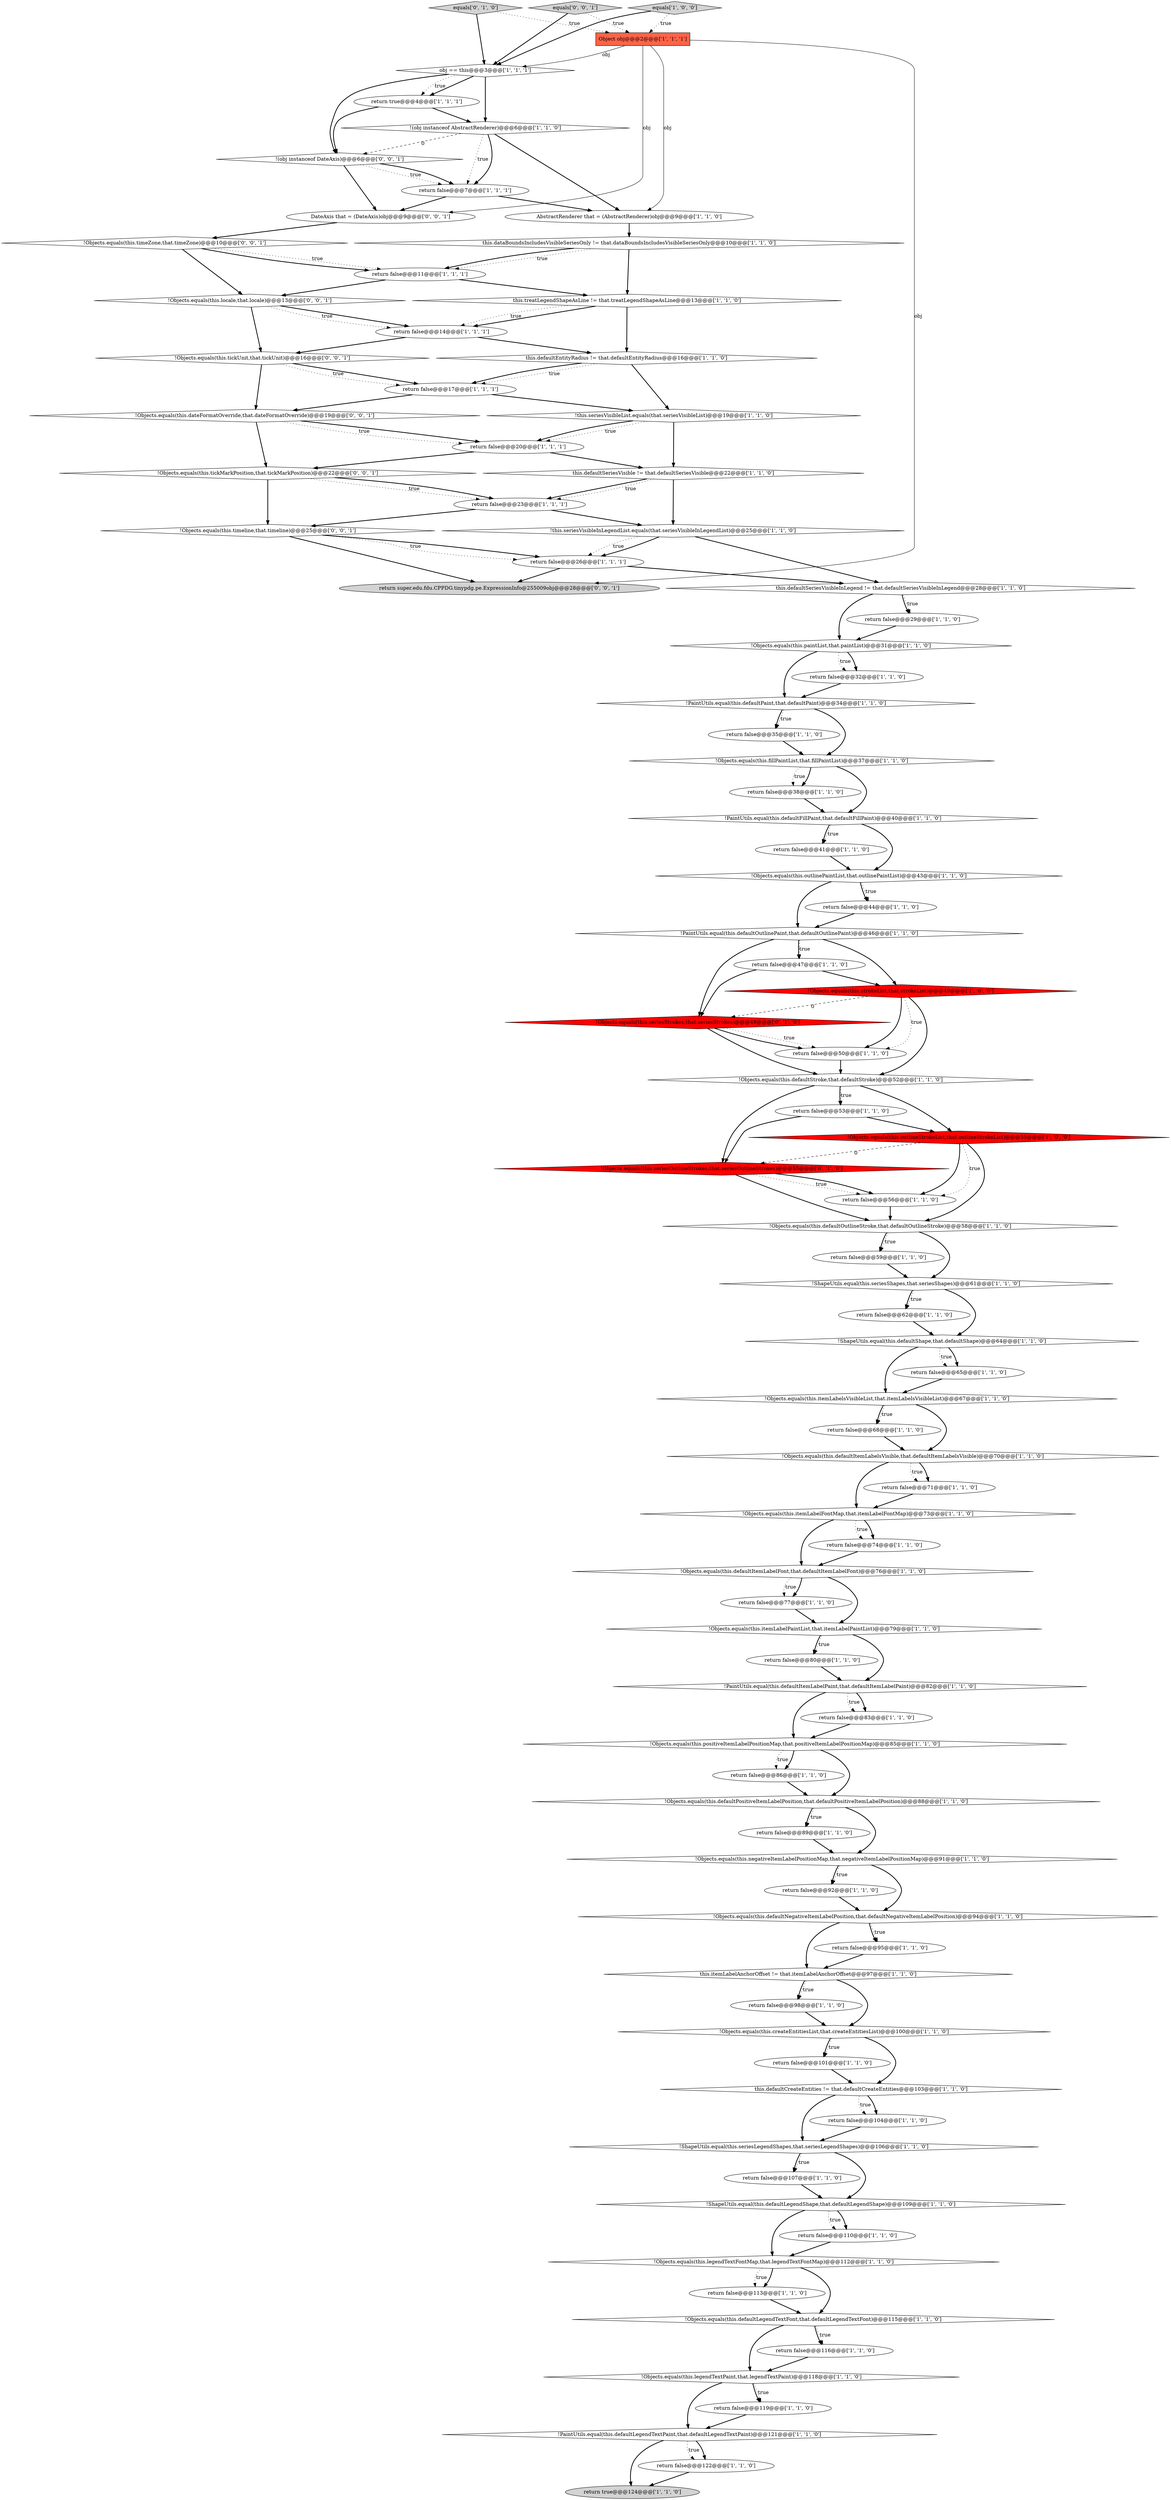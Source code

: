 digraph {
92 [style = filled, label = "return super.edu.fdu.CPPDG.tinypdg.pe.ExpressionInfo@255009obj@@@28@@@['0', '0', '1']", fillcolor = lightgray, shape = ellipse image = "AAA0AAABBB3BBB"];
88 [style = filled, label = "!(obj instanceof DateAxis)@@@6@@@['0', '0', '1']", fillcolor = white, shape = diamond image = "AAA0AAABBB3BBB"];
6 [style = filled, label = "Object obj@@@2@@@['1', '1', '1']", fillcolor = tomato, shape = box image = "AAA0AAABBB1BBB"];
34 [style = filled, label = "!PaintUtils.equal(this.defaultItemLabelPaint,that.defaultItemLabelPaint)@@@82@@@['1', '1', '0']", fillcolor = white, shape = diamond image = "AAA0AAABBB1BBB"];
43 [style = filled, label = "return false@@@68@@@['1', '1', '0']", fillcolor = white, shape = ellipse image = "AAA0AAABBB1BBB"];
50 [style = filled, label = "this.defaultSeriesVisibleInLegend != that.defaultSeriesVisibleInLegend@@@28@@@['1', '1', '0']", fillcolor = white, shape = diamond image = "AAA0AAABBB1BBB"];
82 [style = filled, label = "!Objects.equals(this.defaultLegendTextFont,that.defaultLegendTextFont)@@@115@@@['1', '1', '0']", fillcolor = white, shape = diamond image = "AAA0AAABBB1BBB"];
79 [style = filled, label = "equals['1', '0', '0']", fillcolor = lightgray, shape = diamond image = "AAA0AAABBB1BBB"];
16 [style = filled, label = "!Objects.equals(this.outlinePaintList,that.outlinePaintList)@@@43@@@['1', '1', '0']", fillcolor = white, shape = diamond image = "AAA0AAABBB1BBB"];
47 [style = filled, label = "!Objects.equals(this.itemLabelFontMap,that.itemLabelFontMap)@@@73@@@['1', '1', '0']", fillcolor = white, shape = diamond image = "AAA0AAABBB1BBB"];
25 [style = filled, label = "return false@@@86@@@['1', '1', '0']", fillcolor = white, shape = ellipse image = "AAA0AAABBB1BBB"];
27 [style = filled, label = "!this.seriesVisibleInLegendList.equals(that.seriesVisibleInLegendList)@@@25@@@['1', '1', '0']", fillcolor = white, shape = diamond image = "AAA0AAABBB1BBB"];
22 [style = filled, label = "!Objects.equals(this.paintList,that.paintList)@@@31@@@['1', '1', '0']", fillcolor = white, shape = diamond image = "AAA0AAABBB1BBB"];
63 [style = filled, label = "!PaintUtils.equal(this.defaultLegendTextPaint,that.defaultLegendTextPaint)@@@121@@@['1', '1', '0']", fillcolor = white, shape = diamond image = "AAA0AAABBB1BBB"];
42 [style = filled, label = "return false@@@50@@@['1', '1', '0']", fillcolor = white, shape = ellipse image = "AAA0AAABBB1BBB"];
70 [style = filled, label = "return false@@@59@@@['1', '1', '0']", fillcolor = white, shape = ellipse image = "AAA0AAABBB1BBB"];
31 [style = filled, label = "return false@@@98@@@['1', '1', '0']", fillcolor = white, shape = ellipse image = "AAA0AAABBB1BBB"];
38 [style = filled, label = "return false@@@11@@@['1', '1', '1']", fillcolor = white, shape = ellipse image = "AAA0AAABBB1BBB"];
29 [style = filled, label = "return false@@@62@@@['1', '1', '0']", fillcolor = white, shape = ellipse image = "AAA0AAABBB1BBB"];
62 [style = filled, label = "return false@@@89@@@['1', '1', '0']", fillcolor = white, shape = ellipse image = "AAA0AAABBB1BBB"];
86 [style = filled, label = "!Objects.equals(this.seriesStrokes,that.seriesStrokes)@@@49@@@['0', '1', '0']", fillcolor = red, shape = diamond image = "AAA1AAABBB2BBB"];
40 [style = filled, label = "return false@@@80@@@['1', '1', '0']", fillcolor = white, shape = ellipse image = "AAA0AAABBB1BBB"];
15 [style = filled, label = "!Objects.equals(this.itemLabelPaintList,that.itemLabelPaintList)@@@79@@@['1', '1', '0']", fillcolor = white, shape = diamond image = "AAA0AAABBB1BBB"];
5 [style = filled, label = "!Objects.equals(this.defaultStroke,that.defaultStroke)@@@52@@@['1', '1', '0']", fillcolor = white, shape = diamond image = "AAA0AAABBB1BBB"];
13 [style = filled, label = "return false@@@26@@@['1', '1', '1']", fillcolor = white, shape = ellipse image = "AAA0AAABBB1BBB"];
39 [style = filled, label = "return false@@@35@@@['1', '1', '0']", fillcolor = white, shape = ellipse image = "AAA0AAABBB1BBB"];
0 [style = filled, label = "return false@@@77@@@['1', '1', '0']", fillcolor = white, shape = ellipse image = "AAA0AAABBB1BBB"];
57 [style = filled, label = "return false@@@122@@@['1', '1', '0']", fillcolor = white, shape = ellipse image = "AAA0AAABBB1BBB"];
17 [style = filled, label = "!ShapeUtils.equal(this.defaultShape,that.defaultShape)@@@64@@@['1', '1', '0']", fillcolor = white, shape = diamond image = "AAA0AAABBB1BBB"];
76 [style = filled, label = "return false@@@101@@@['1', '1', '0']", fillcolor = white, shape = ellipse image = "AAA0AAABBB1BBB"];
66 [style = filled, label = "return false@@@7@@@['1', '1', '1']", fillcolor = white, shape = ellipse image = "AAA0AAABBB1BBB"];
65 [style = filled, label = "return false@@@14@@@['1', '1', '1']", fillcolor = white, shape = ellipse image = "AAA0AAABBB1BBB"];
45 [style = filled, label = "return false@@@92@@@['1', '1', '0']", fillcolor = white, shape = ellipse image = "AAA0AAABBB1BBB"];
11 [style = filled, label = "this.itemLabelAnchorOffset != that.itemLabelAnchorOffset@@@97@@@['1', '1', '0']", fillcolor = white, shape = diamond image = "AAA0AAABBB1BBB"];
54 [style = filled, label = "return false@@@116@@@['1', '1', '0']", fillcolor = white, shape = ellipse image = "AAA0AAABBB1BBB"];
61 [style = filled, label = "!Objects.equals(this.createEntitiesList,that.createEntitiesList)@@@100@@@['1', '1', '0']", fillcolor = white, shape = diamond image = "AAA0AAABBB1BBB"];
30 [style = filled, label = "return false@@@65@@@['1', '1', '0']", fillcolor = white, shape = ellipse image = "AAA0AAABBB1BBB"];
68 [style = filled, label = "!Objects.equals(this.defaultItemLabelsVisible,that.defaultItemLabelsVisible)@@@70@@@['1', '1', '0']", fillcolor = white, shape = diamond image = "AAA0AAABBB1BBB"];
19 [style = filled, label = "!PaintUtils.equal(this.defaultOutlinePaint,that.defaultOutlinePaint)@@@46@@@['1', '1', '0']", fillcolor = white, shape = diamond image = "AAA0AAABBB1BBB"];
37 [style = filled, label = "return false@@@38@@@['1', '1', '0']", fillcolor = white, shape = ellipse image = "AAA0AAABBB1BBB"];
78 [style = filled, label = "return false@@@107@@@['1', '1', '0']", fillcolor = white, shape = ellipse image = "AAA0AAABBB1BBB"];
7 [style = filled, label = "this.dataBoundsIncludesVisibleSeriesOnly != that.dataBoundsIncludesVisibleSeriesOnly@@@10@@@['1', '1', '0']", fillcolor = white, shape = diamond image = "AAA0AAABBB1BBB"];
8 [style = filled, label = "!Objects.equals(this.outlineStrokeList,that.outlineStrokeList)@@@55@@@['1', '0', '0']", fillcolor = red, shape = diamond image = "AAA1AAABBB1BBB"];
46 [style = filled, label = "this.defaultEntityRadius != that.defaultEntityRadius@@@16@@@['1', '1', '0']", fillcolor = white, shape = diamond image = "AAA0AAABBB1BBB"];
72 [style = filled, label = "return false@@@113@@@['1', '1', '0']", fillcolor = white, shape = ellipse image = "AAA0AAABBB1BBB"];
41 [style = filled, label = "return false@@@47@@@['1', '1', '0']", fillcolor = white, shape = ellipse image = "AAA0AAABBB1BBB"];
75 [style = filled, label = "!Objects.equals(this.defaultPositiveItemLabelPosition,that.defaultPositiveItemLabelPosition)@@@88@@@['1', '1', '0']", fillcolor = white, shape = diamond image = "AAA0AAABBB1BBB"];
14 [style = filled, label = "return false@@@56@@@['1', '1', '0']", fillcolor = white, shape = ellipse image = "AAA0AAABBB1BBB"];
67 [style = filled, label = "return false@@@32@@@['1', '1', '0']", fillcolor = white, shape = ellipse image = "AAA0AAABBB1BBB"];
26 [style = filled, label = "!Objects.equals(this.defaultNegativeItemLabelPosition,that.defaultNegativeItemLabelPosition)@@@94@@@['1', '1', '0']", fillcolor = white, shape = diamond image = "AAA0AAABBB1BBB"];
69 [style = filled, label = "return false@@@20@@@['1', '1', '1']", fillcolor = white, shape = ellipse image = "AAA0AAABBB1BBB"];
2 [style = filled, label = "obj == this@@@3@@@['1', '1', '1']", fillcolor = white, shape = diamond image = "AAA0AAABBB1BBB"];
94 [style = filled, label = "!Objects.equals(this.timeline,that.timeline)@@@25@@@['0', '0', '1']", fillcolor = white, shape = diamond image = "AAA0AAABBB3BBB"];
53 [style = filled, label = "return false@@@41@@@['1', '1', '0']", fillcolor = white, shape = ellipse image = "AAA0AAABBB1BBB"];
93 [style = filled, label = "equals['0', '0', '1']", fillcolor = lightgray, shape = diamond image = "AAA0AAABBB3BBB"];
55 [style = filled, label = "return false@@@17@@@['1', '1', '1']", fillcolor = white, shape = ellipse image = "AAA0AAABBB1BBB"];
95 [style = filled, label = "DateAxis that = (DateAxis)obj@@@9@@@['0', '0', '1']", fillcolor = white, shape = ellipse image = "AAA0AAABBB3BBB"];
9 [style = filled, label = "!Objects.equals(this.strokeList,that.strokeList)@@@49@@@['1', '0', '0']", fillcolor = red, shape = diamond image = "AAA1AAABBB1BBB"];
84 [style = filled, label = "!Objects.equals(this.seriesOutlineStrokes,that.seriesOutlineStrokes)@@@55@@@['0', '1', '0']", fillcolor = red, shape = diamond image = "AAA1AAABBB2BBB"];
32 [style = filled, label = "this.defaultCreateEntities != that.defaultCreateEntities@@@103@@@['1', '1', '0']", fillcolor = white, shape = diamond image = "AAA0AAABBB1BBB"];
60 [style = filled, label = "this.defaultSeriesVisible != that.defaultSeriesVisible@@@22@@@['1', '1', '0']", fillcolor = white, shape = diamond image = "AAA0AAABBB1BBB"];
4 [style = filled, label = "return true@@@4@@@['1', '1', '1']", fillcolor = white, shape = ellipse image = "AAA0AAABBB1BBB"];
23 [style = filled, label = "return false@@@104@@@['1', '1', '0']", fillcolor = white, shape = ellipse image = "AAA0AAABBB1BBB"];
51 [style = filled, label = "!ShapeUtils.equal(this.seriesShapes,that.seriesShapes)@@@61@@@['1', '1', '0']", fillcolor = white, shape = diamond image = "AAA0AAABBB1BBB"];
35 [style = filled, label = "return false@@@71@@@['1', '1', '0']", fillcolor = white, shape = ellipse image = "AAA0AAABBB1BBB"];
36 [style = filled, label = "return false@@@95@@@['1', '1', '0']", fillcolor = white, shape = ellipse image = "AAA0AAABBB1BBB"];
59 [style = filled, label = "this.treatLegendShapeAsLine != that.treatLegendShapeAsLine@@@13@@@['1', '1', '0']", fillcolor = white, shape = diamond image = "AAA0AAABBB1BBB"];
90 [style = filled, label = "!Objects.equals(this.tickUnit,that.tickUnit)@@@16@@@['0', '0', '1']", fillcolor = white, shape = diamond image = "AAA0AAABBB3BBB"];
91 [style = filled, label = "!Objects.equals(this.dateFormatOverride,that.dateFormatOverride)@@@19@@@['0', '0', '1']", fillcolor = white, shape = diamond image = "AAA0AAABBB3BBB"];
73 [style = filled, label = "return true@@@124@@@['1', '1', '0']", fillcolor = lightgray, shape = ellipse image = "AAA0AAABBB1BBB"];
24 [style = filled, label = "!Objects.equals(this.legendTextFontMap,that.legendTextFontMap)@@@112@@@['1', '1', '0']", fillcolor = white, shape = diamond image = "AAA0AAABBB1BBB"];
21 [style = filled, label = "return false@@@23@@@['1', '1', '1']", fillcolor = white, shape = ellipse image = "AAA0AAABBB1BBB"];
18 [style = filled, label = "!Objects.equals(this.legendTextPaint,that.legendTextPaint)@@@118@@@['1', '1', '0']", fillcolor = white, shape = diamond image = "AAA0AAABBB1BBB"];
71 [style = filled, label = "return false@@@29@@@['1', '1', '0']", fillcolor = white, shape = ellipse image = "AAA0AAABBB1BBB"];
74 [style = filled, label = "return false@@@44@@@['1', '1', '0']", fillcolor = white, shape = ellipse image = "AAA0AAABBB1BBB"];
1 [style = filled, label = "!Objects.equals(this.negativeItemLabelPositionMap,that.negativeItemLabelPositionMap)@@@91@@@['1', '1', '0']", fillcolor = white, shape = diamond image = "AAA0AAABBB1BBB"];
48 [style = filled, label = "return false@@@53@@@['1', '1', '0']", fillcolor = white, shape = ellipse image = "AAA0AAABBB1BBB"];
80 [style = filled, label = "AbstractRenderer that = (AbstractRenderer)obj@@@9@@@['1', '1', '0']", fillcolor = white, shape = ellipse image = "AAA0AAABBB1BBB"];
12 [style = filled, label = "!(obj instanceof AbstractRenderer)@@@6@@@['1', '1', '0']", fillcolor = white, shape = diamond image = "AAA0AAABBB1BBB"];
56 [style = filled, label = "!Objects.equals(this.itemLabelsVisibleList,that.itemLabelsVisibleList)@@@67@@@['1', '1', '0']", fillcolor = white, shape = diamond image = "AAA0AAABBB1BBB"];
52 [style = filled, label = "!ShapeUtils.equal(this.defaultLegendShape,that.defaultLegendShape)@@@109@@@['1', '1', '0']", fillcolor = white, shape = diamond image = "AAA0AAABBB1BBB"];
96 [style = filled, label = "!Objects.equals(this.timeZone,that.timeZone)@@@10@@@['0', '0', '1']", fillcolor = white, shape = diamond image = "AAA0AAABBB3BBB"];
87 [style = filled, label = "!Objects.equals(this.tickMarkPosition,that.tickMarkPosition)@@@22@@@['0', '0', '1']", fillcolor = white, shape = diamond image = "AAA0AAABBB3BBB"];
64 [style = filled, label = "return false@@@110@@@['1', '1', '0']", fillcolor = white, shape = ellipse image = "AAA0AAABBB1BBB"];
28 [style = filled, label = "!Objects.equals(this.fillPaintList,that.fillPaintList)@@@37@@@['1', '1', '0']", fillcolor = white, shape = diamond image = "AAA0AAABBB1BBB"];
10 [style = filled, label = "!Objects.equals(this.defaultOutlineStroke,that.defaultOutlineStroke)@@@58@@@['1', '1', '0']", fillcolor = white, shape = diamond image = "AAA0AAABBB1BBB"];
49 [style = filled, label = "!Objects.equals(this.positiveItemLabelPositionMap,that.positiveItemLabelPositionMap)@@@85@@@['1', '1', '0']", fillcolor = white, shape = diamond image = "AAA0AAABBB1BBB"];
83 [style = filled, label = "return false@@@119@@@['1', '1', '0']", fillcolor = white, shape = ellipse image = "AAA0AAABBB1BBB"];
3 [style = filled, label = "!PaintUtils.equal(this.defaultFillPaint,that.defaultFillPaint)@@@40@@@['1', '1', '0']", fillcolor = white, shape = diamond image = "AAA0AAABBB1BBB"];
44 [style = filled, label = "return false@@@83@@@['1', '1', '0']", fillcolor = white, shape = ellipse image = "AAA0AAABBB1BBB"];
33 [style = filled, label = "!PaintUtils.equal(this.defaultPaint,that.defaultPaint)@@@34@@@['1', '1', '0']", fillcolor = white, shape = diamond image = "AAA0AAABBB1BBB"];
89 [style = filled, label = "!Objects.equals(this.locale,that.locale)@@@13@@@['0', '0', '1']", fillcolor = white, shape = diamond image = "AAA0AAABBB3BBB"];
58 [style = filled, label = "!Objects.equals(this.defaultItemLabelFont,that.defaultItemLabelFont)@@@76@@@['1', '1', '0']", fillcolor = white, shape = diamond image = "AAA0AAABBB1BBB"];
77 [style = filled, label = "!ShapeUtils.equal(this.seriesLegendShapes,that.seriesLegendShapes)@@@106@@@['1', '1', '0']", fillcolor = white, shape = diamond image = "AAA0AAABBB1BBB"];
81 [style = filled, label = "return false@@@74@@@['1', '1', '0']", fillcolor = white, shape = ellipse image = "AAA0AAABBB1BBB"];
85 [style = filled, label = "equals['0', '1', '0']", fillcolor = lightgray, shape = diamond image = "AAA0AAABBB2BBB"];
20 [style = filled, label = "!this.seriesVisibleList.equals(that.seriesVisibleList)@@@19@@@['1', '1', '0']", fillcolor = white, shape = diamond image = "AAA0AAABBB1BBB"];
27->13 [style = bold, label=""];
8->10 [style = bold, label=""];
68->35 [style = bold, label=""];
46->55 [style = dotted, label="true"];
52->64 [style = bold, label=""];
32->23 [style = bold, label=""];
6->2 [style = solid, label="obj"];
61->76 [style = dotted, label="true"];
69->60 [style = bold, label=""];
50->22 [style = bold, label=""];
96->89 [style = bold, label=""];
91->69 [style = bold, label=""];
86->42 [style = dotted, label="true"];
58->0 [style = bold, label=""];
87->94 [style = bold, label=""];
13->92 [style = bold, label=""];
31->61 [style = bold, label=""];
93->6 [style = dotted, label="true"];
80->7 [style = bold, label=""];
41->9 [style = bold, label=""];
3->53 [style = dotted, label="true"];
56->43 [style = dotted, label="true"];
91->69 [style = dotted, label="true"];
3->16 [style = bold, label=""];
20->69 [style = dotted, label="true"];
52->64 [style = dotted, label="true"];
70->51 [style = bold, label=""];
72->82 [style = bold, label=""];
5->48 [style = dotted, label="true"];
0->15 [style = bold, label=""];
26->11 [style = bold, label=""];
36->11 [style = bold, label=""];
86->5 [style = bold, label=""];
37->3 [style = bold, label=""];
23->77 [style = bold, label=""];
65->90 [style = bold, label=""];
52->24 [style = bold, label=""];
63->73 [style = bold, label=""];
20->60 [style = bold, label=""];
83->63 [style = bold, label=""];
11->31 [style = dotted, label="true"];
86->42 [style = bold, label=""];
8->84 [style = dashed, label="0"];
19->9 [style = bold, label=""];
75->62 [style = dotted, label="true"];
79->6 [style = dotted, label="true"];
61->76 [style = bold, label=""];
51->17 [style = bold, label=""];
88->95 [style = bold, label=""];
66->80 [style = bold, label=""];
22->67 [style = bold, label=""];
9->5 [style = bold, label=""];
22->67 [style = dotted, label="true"];
82->18 [style = bold, label=""];
25->75 [style = bold, label=""];
28->3 [style = bold, label=""];
68->35 [style = dotted, label="true"];
26->36 [style = dotted, label="true"];
77->78 [style = dotted, label="true"];
82->54 [style = dotted, label="true"];
6->92 [style = solid, label="obj"];
6->80 [style = solid, label="obj"];
56->43 [style = bold, label=""];
74->19 [style = bold, label=""];
22->33 [style = bold, label=""];
1->45 [style = dotted, label="true"];
28->37 [style = bold, label=""];
10->51 [style = bold, label=""];
87->21 [style = dotted, label="true"];
24->72 [style = bold, label=""];
69->87 [style = bold, label=""];
15->34 [style = bold, label=""];
24->72 [style = dotted, label="true"];
60->21 [style = bold, label=""];
96->38 [style = dotted, label="true"];
67->33 [style = bold, label=""];
33->28 [style = bold, label=""];
15->40 [style = dotted, label="true"];
94->92 [style = bold, label=""];
88->66 [style = dotted, label="true"];
6->95 [style = solid, label="obj"];
14->10 [style = bold, label=""];
50->71 [style = dotted, label="true"];
76->32 [style = bold, label=""];
19->86 [style = bold, label=""];
75->62 [style = bold, label=""];
40->34 [style = bold, label=""];
44->49 [style = bold, label=""];
9->42 [style = dotted, label="true"];
16->19 [style = bold, label=""];
2->4 [style = bold, label=""];
77->78 [style = bold, label=""];
3->53 [style = bold, label=""];
47->58 [style = bold, label=""];
55->91 [style = bold, label=""];
49->25 [style = bold, label=""];
88->66 [style = bold, label=""];
24->82 [style = bold, label=""];
32->77 [style = bold, label=""];
19->41 [style = bold, label=""];
61->32 [style = bold, label=""];
81->58 [style = bold, label=""];
96->38 [style = bold, label=""];
51->29 [style = dotted, label="true"];
8->14 [style = dotted, label="true"];
93->2 [style = bold, label=""];
18->83 [style = dotted, label="true"];
19->41 [style = dotted, label="true"];
12->66 [style = dotted, label="true"];
46->20 [style = bold, label=""];
84->14 [style = dotted, label="true"];
11->61 [style = bold, label=""];
28->37 [style = dotted, label="true"];
58->15 [style = bold, label=""];
1->45 [style = bold, label=""];
90->91 [style = bold, label=""];
65->46 [style = bold, label=""];
91->87 [style = bold, label=""];
47->81 [style = bold, label=""];
59->46 [style = bold, label=""];
12->88 [style = dashed, label="0"];
33->39 [style = dotted, label="true"];
38->59 [style = bold, label=""];
56->68 [style = bold, label=""];
18->83 [style = bold, label=""];
82->54 [style = bold, label=""];
62->1 [style = bold, label=""];
29->17 [style = bold, label=""];
9->42 [style = bold, label=""];
21->27 [style = bold, label=""];
34->49 [style = bold, label=""];
59->65 [style = bold, label=""];
47->81 [style = dotted, label="true"];
63->57 [style = bold, label=""];
48->84 [style = bold, label=""];
8->14 [style = bold, label=""];
27->13 [style = dotted, label="true"];
78->52 [style = bold, label=""];
94->13 [style = bold, label=""];
4->88 [style = bold, label=""];
13->50 [style = bold, label=""];
51->29 [style = bold, label=""];
58->0 [style = dotted, label="true"];
12->66 [style = bold, label=""];
11->31 [style = bold, label=""];
90->55 [style = bold, label=""];
94->13 [style = dotted, label="true"];
59->65 [style = dotted, label="true"];
85->6 [style = dotted, label="true"];
2->88 [style = bold, label=""];
2->4 [style = dotted, label="true"];
34->44 [style = bold, label=""];
4->12 [style = bold, label=""];
7->59 [style = bold, label=""];
49->75 [style = bold, label=""];
15->40 [style = bold, label=""];
41->86 [style = bold, label=""];
50->71 [style = bold, label=""];
16->74 [style = dotted, label="true"];
20->69 [style = bold, label=""];
60->27 [style = bold, label=""];
46->55 [style = bold, label=""];
84->10 [style = bold, label=""];
5->8 [style = bold, label=""];
34->44 [style = dotted, label="true"];
71->22 [style = bold, label=""];
87->21 [style = bold, label=""];
10->70 [style = dotted, label="true"];
9->86 [style = dashed, label="0"];
12->80 [style = bold, label=""];
79->2 [style = bold, label=""];
55->20 [style = bold, label=""];
32->23 [style = dotted, label="true"];
38->89 [style = bold, label=""];
26->36 [style = bold, label=""];
60->21 [style = dotted, label="true"];
57->73 [style = bold, label=""];
43->68 [style = bold, label=""];
17->30 [style = bold, label=""];
84->14 [style = bold, label=""];
48->8 [style = bold, label=""];
64->24 [style = bold, label=""];
1->26 [style = bold, label=""];
7->38 [style = dotted, label="true"];
49->25 [style = dotted, label="true"];
39->28 [style = bold, label=""];
85->2 [style = bold, label=""];
2->12 [style = bold, label=""];
18->63 [style = bold, label=""];
66->95 [style = bold, label=""];
7->38 [style = bold, label=""];
16->74 [style = bold, label=""];
54->18 [style = bold, label=""];
17->30 [style = dotted, label="true"];
33->39 [style = bold, label=""];
75->1 [style = bold, label=""];
77->52 [style = bold, label=""];
27->50 [style = bold, label=""];
95->96 [style = bold, label=""];
5->84 [style = bold, label=""];
89->65 [style = bold, label=""];
5->48 [style = bold, label=""];
53->16 [style = bold, label=""];
30->56 [style = bold, label=""];
68->47 [style = bold, label=""];
35->47 [style = bold, label=""];
90->55 [style = dotted, label="true"];
89->90 [style = bold, label=""];
45->26 [style = bold, label=""];
42->5 [style = bold, label=""];
63->57 [style = dotted, label="true"];
10->70 [style = bold, label=""];
17->56 [style = bold, label=""];
21->94 [style = bold, label=""];
89->65 [style = dotted, label="true"];
}
